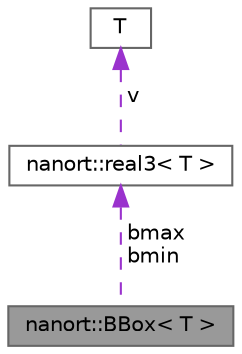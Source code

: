 digraph "nanort::BBox&lt; T &gt;"
{
 // LATEX_PDF_SIZE
  bgcolor="transparent";
  edge [fontname=Helvetica,fontsize=10,labelfontname=Helvetica,labelfontsize=10];
  node [fontname=Helvetica,fontsize=10,shape=box,height=0.2,width=0.4];
  Node1 [label="nanort::BBox\< T \>",height=0.2,width=0.4,color="gray40", fillcolor="grey60", style="filled", fontcolor="black",tooltip="Bounding box."];
  Node2 -> Node1 [dir="back",color="darkorchid3",style="dashed",label=" bmax\nbmin" ];
  Node2 [label="nanort::real3\< T \>",height=0.2,width=0.4,color="gray40", fillcolor="white", style="filled",URL="$a01443.html",tooltip=" "];
  Node3 -> Node2 [dir="back",color="darkorchid3",style="dashed",label=" v" ];
  Node3 [label="T",height=0.2,width=0.4,color="gray40", fillcolor="white", style="filled",tooltip=" "];
}

